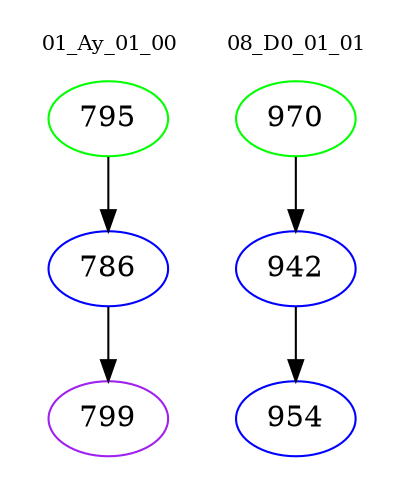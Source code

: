 digraph{
subgraph cluster_0 {
color = white
label = "01_Ay_01_00";
fontsize=10;
T0_795 [label="795", color="green"]
T0_795 -> T0_786 [color="black"]
T0_786 [label="786", color="blue"]
T0_786 -> T0_799 [color="black"]
T0_799 [label="799", color="purple"]
}
subgraph cluster_1 {
color = white
label = "08_D0_01_01";
fontsize=10;
T1_970 [label="970", color="green"]
T1_970 -> T1_942 [color="black"]
T1_942 [label="942", color="blue"]
T1_942 -> T1_954 [color="black"]
T1_954 [label="954", color="blue"]
}
}
